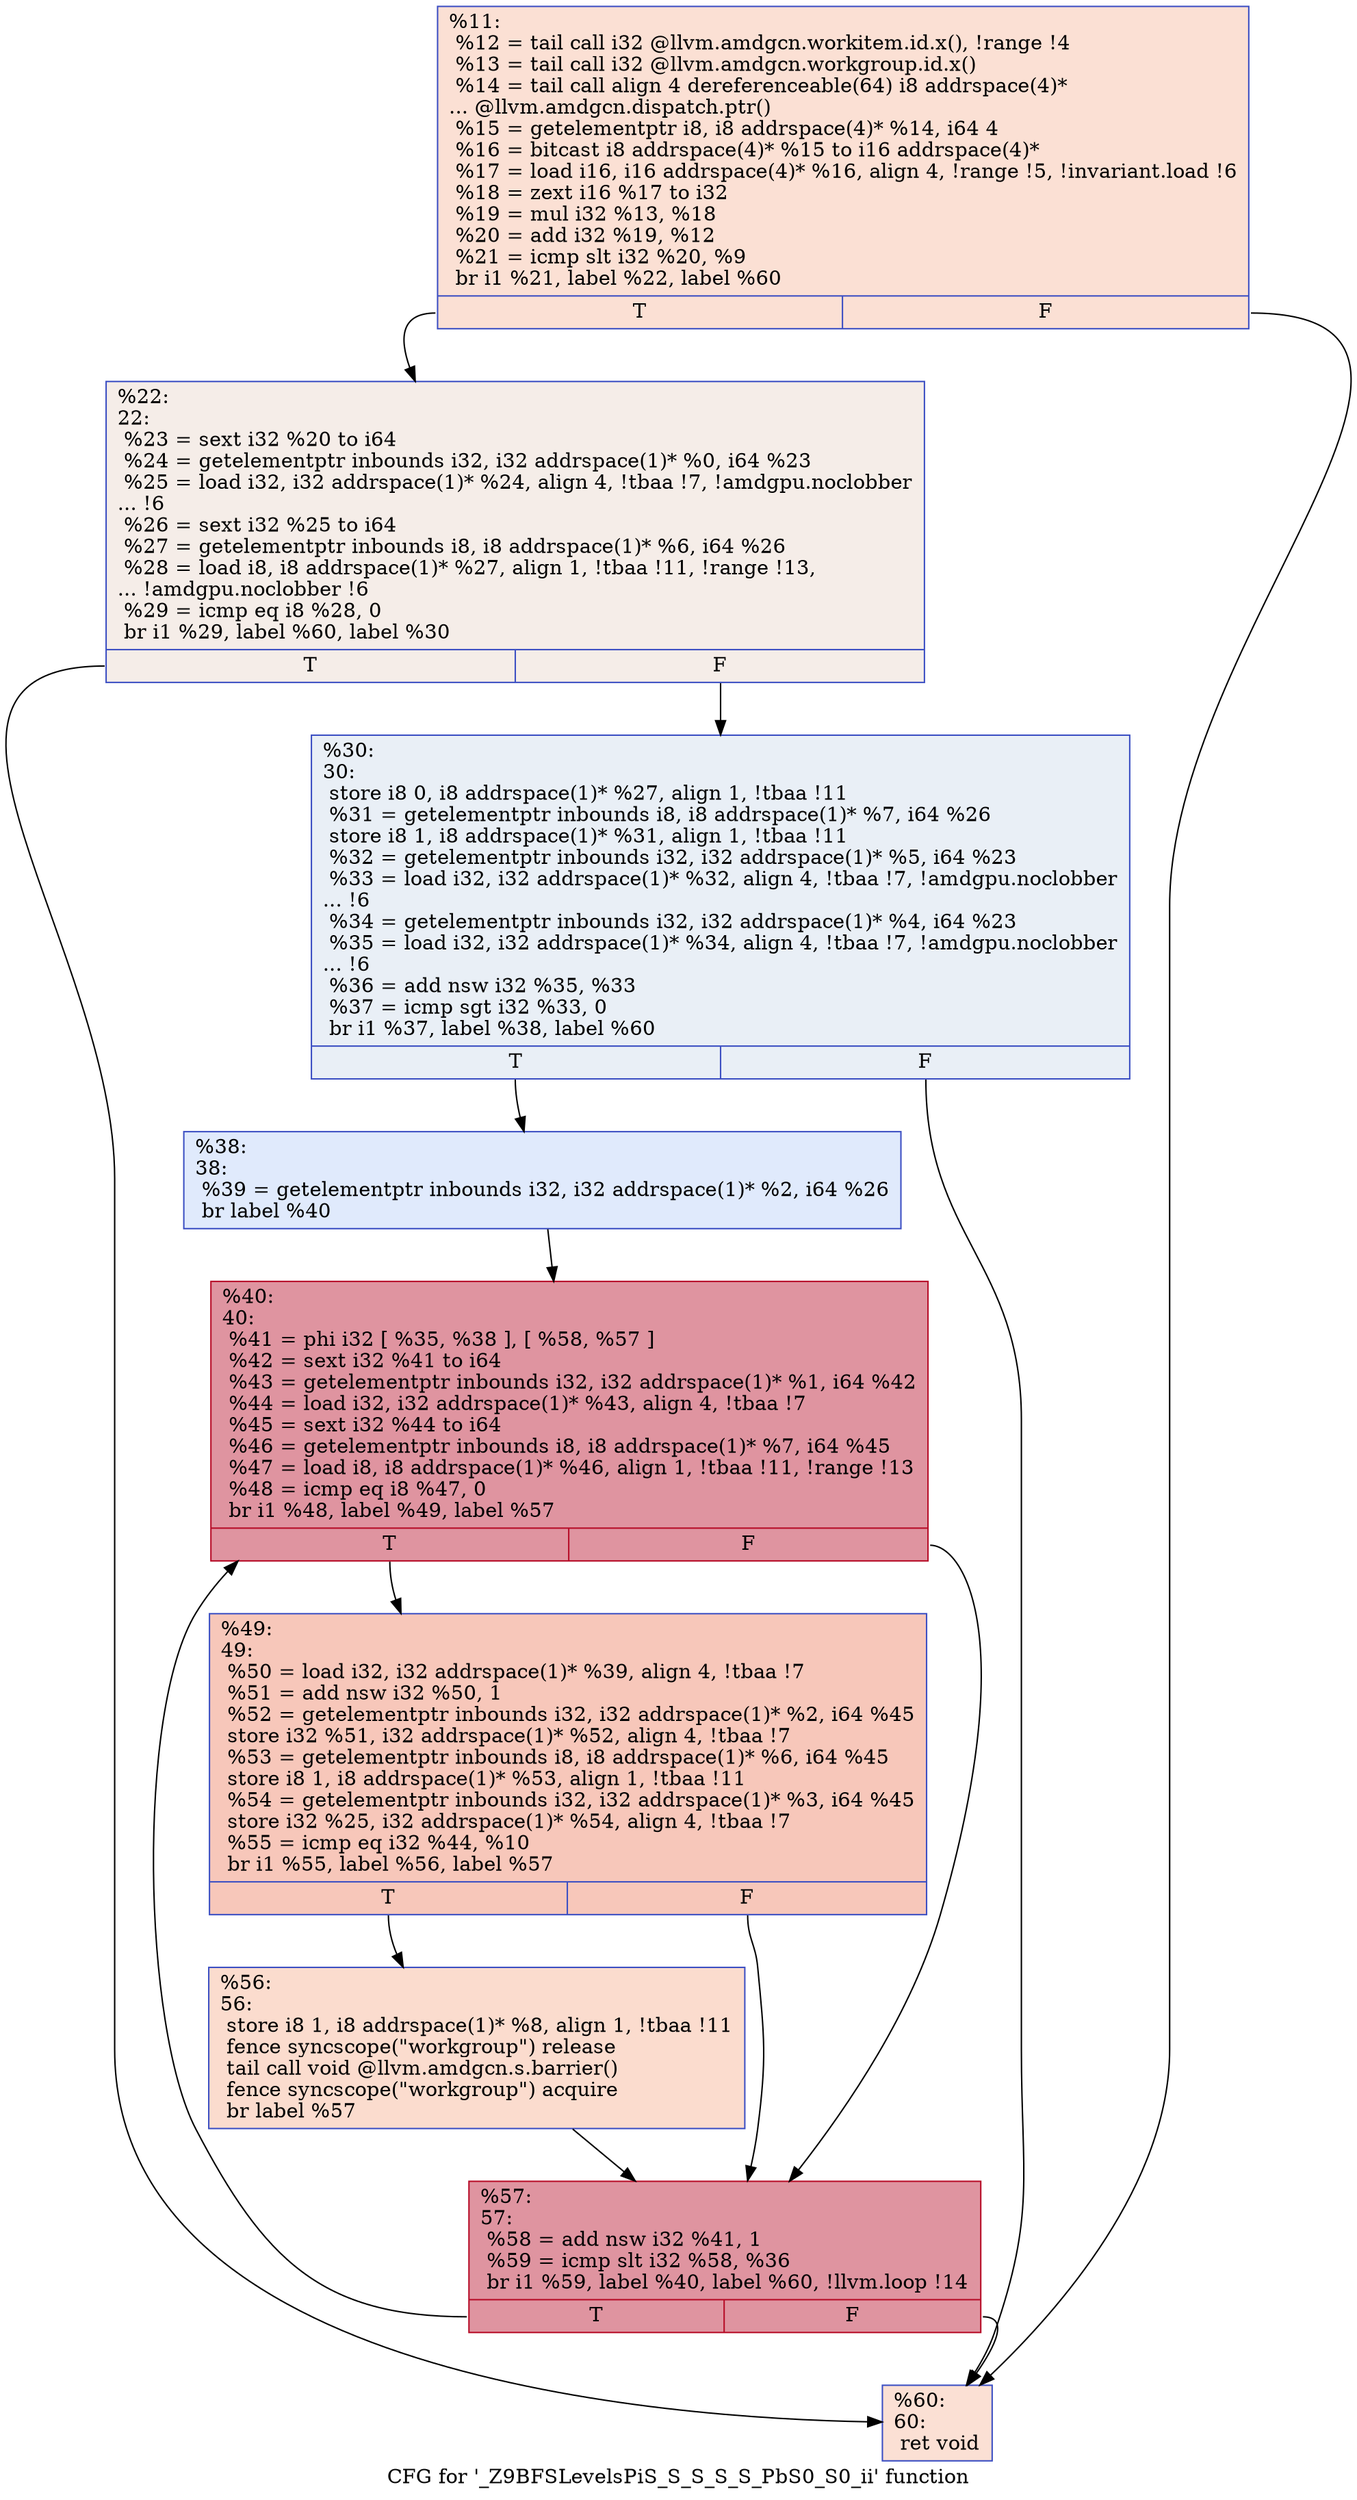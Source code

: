 digraph "CFG for '_Z9BFSLevelsPiS_S_S_S_S_PbS0_S0_ii' function" {
	label="CFG for '_Z9BFSLevelsPiS_S_S_S_S_PbS0_S0_ii' function";

	Node0x534d150 [shape=record,color="#3d50c3ff", style=filled, fillcolor="#f7b99e70",label="{%11:\l  %12 = tail call i32 @llvm.amdgcn.workitem.id.x(), !range !4\l  %13 = tail call i32 @llvm.amdgcn.workgroup.id.x()\l  %14 = tail call align 4 dereferenceable(64) i8 addrspace(4)*\l... @llvm.amdgcn.dispatch.ptr()\l  %15 = getelementptr i8, i8 addrspace(4)* %14, i64 4\l  %16 = bitcast i8 addrspace(4)* %15 to i16 addrspace(4)*\l  %17 = load i16, i16 addrspace(4)* %16, align 4, !range !5, !invariant.load !6\l  %18 = zext i16 %17 to i32\l  %19 = mul i32 %13, %18\l  %20 = add i32 %19, %12\l  %21 = icmp slt i32 %20, %9\l  br i1 %21, label %22, label %60\l|{<s0>T|<s1>F}}"];
	Node0x534d150:s0 -> Node0x534fc70;
	Node0x534d150:s1 -> Node0x534fd00;
	Node0x534fc70 [shape=record,color="#3d50c3ff", style=filled, fillcolor="#e8d6cc70",label="{%22:\l22:                                               \l  %23 = sext i32 %20 to i64\l  %24 = getelementptr inbounds i32, i32 addrspace(1)* %0, i64 %23\l  %25 = load i32, i32 addrspace(1)* %24, align 4, !tbaa !7, !amdgpu.noclobber\l... !6\l  %26 = sext i32 %25 to i64\l  %27 = getelementptr inbounds i8, i8 addrspace(1)* %6, i64 %26\l  %28 = load i8, i8 addrspace(1)* %27, align 1, !tbaa !11, !range !13,\l... !amdgpu.noclobber !6\l  %29 = icmp eq i8 %28, 0\l  br i1 %29, label %60, label %30\l|{<s0>T|<s1>F}}"];
	Node0x534fc70:s0 -> Node0x534fd00;
	Node0x534fc70:s1 -> Node0x5350c60;
	Node0x5350c60 [shape=record,color="#3d50c3ff", style=filled, fillcolor="#cedaeb70",label="{%30:\l30:                                               \l  store i8 0, i8 addrspace(1)* %27, align 1, !tbaa !11\l  %31 = getelementptr inbounds i8, i8 addrspace(1)* %7, i64 %26\l  store i8 1, i8 addrspace(1)* %31, align 1, !tbaa !11\l  %32 = getelementptr inbounds i32, i32 addrspace(1)* %5, i64 %23\l  %33 = load i32, i32 addrspace(1)* %32, align 4, !tbaa !7, !amdgpu.noclobber\l... !6\l  %34 = getelementptr inbounds i32, i32 addrspace(1)* %4, i64 %23\l  %35 = load i32, i32 addrspace(1)* %34, align 4, !tbaa !7, !amdgpu.noclobber\l... !6\l  %36 = add nsw i32 %35, %33\l  %37 = icmp sgt i32 %33, 0\l  br i1 %37, label %38, label %60\l|{<s0>T|<s1>F}}"];
	Node0x5350c60:s0 -> Node0x5351ff0;
	Node0x5350c60:s1 -> Node0x534fd00;
	Node0x5351ff0 [shape=record,color="#3d50c3ff", style=filled, fillcolor="#b9d0f970",label="{%38:\l38:                                               \l  %39 = getelementptr inbounds i32, i32 addrspace(1)* %2, i64 %26\l  br label %40\l}"];
	Node0x5351ff0 -> Node0x53521d0;
	Node0x53521d0 [shape=record,color="#b70d28ff", style=filled, fillcolor="#b70d2870",label="{%40:\l40:                                               \l  %41 = phi i32 [ %35, %38 ], [ %58, %57 ]\l  %42 = sext i32 %41 to i64\l  %43 = getelementptr inbounds i32, i32 addrspace(1)* %1, i64 %42\l  %44 = load i32, i32 addrspace(1)* %43, align 4, !tbaa !7\l  %45 = sext i32 %44 to i64\l  %46 = getelementptr inbounds i8, i8 addrspace(1)* %7, i64 %45\l  %47 = load i8, i8 addrspace(1)* %46, align 1, !tbaa !11, !range !13\l  %48 = icmp eq i8 %47, 0\l  br i1 %48, label %49, label %57\l|{<s0>T|<s1>F}}"];
	Node0x53521d0:s0 -> Node0x5352e10;
	Node0x53521d0:s1 -> Node0x53522c0;
	Node0x5352e10 [shape=record,color="#3d50c3ff", style=filled, fillcolor="#ec7f6370",label="{%49:\l49:                                               \l  %50 = load i32, i32 addrspace(1)* %39, align 4, !tbaa !7\l  %51 = add nsw i32 %50, 1\l  %52 = getelementptr inbounds i32, i32 addrspace(1)* %2, i64 %45\l  store i32 %51, i32 addrspace(1)* %52, align 4, !tbaa !7\l  %53 = getelementptr inbounds i8, i8 addrspace(1)* %6, i64 %45\l  store i8 1, i8 addrspace(1)* %53, align 1, !tbaa !11\l  %54 = getelementptr inbounds i32, i32 addrspace(1)* %3, i64 %45\l  store i32 %25, i32 addrspace(1)* %54, align 4, !tbaa !7\l  %55 = icmp eq i32 %44, %10\l  br i1 %55, label %56, label %57\l|{<s0>T|<s1>F}}"];
	Node0x5352e10:s0 -> Node0x53534a0;
	Node0x5352e10:s1 -> Node0x53522c0;
	Node0x53534a0 [shape=record,color="#3d50c3ff", style=filled, fillcolor="#f7af9170",label="{%56:\l56:                                               \l  store i8 1, i8 addrspace(1)* %8, align 1, !tbaa !11\l  fence syncscope(\"workgroup\") release\l  tail call void @llvm.amdgcn.s.barrier()\l  fence syncscope(\"workgroup\") acquire\l  br label %57\l}"];
	Node0x53534a0 -> Node0x53522c0;
	Node0x53522c0 [shape=record,color="#b70d28ff", style=filled, fillcolor="#b70d2870",label="{%57:\l57:                                               \l  %58 = add nsw i32 %41, 1\l  %59 = icmp slt i32 %58, %36\l  br i1 %59, label %40, label %60, !llvm.loop !14\l|{<s0>T|<s1>F}}"];
	Node0x53522c0:s0 -> Node0x53521d0;
	Node0x53522c0:s1 -> Node0x534fd00;
	Node0x534fd00 [shape=record,color="#3d50c3ff", style=filled, fillcolor="#f7b99e70",label="{%60:\l60:                                               \l  ret void\l}"];
}
